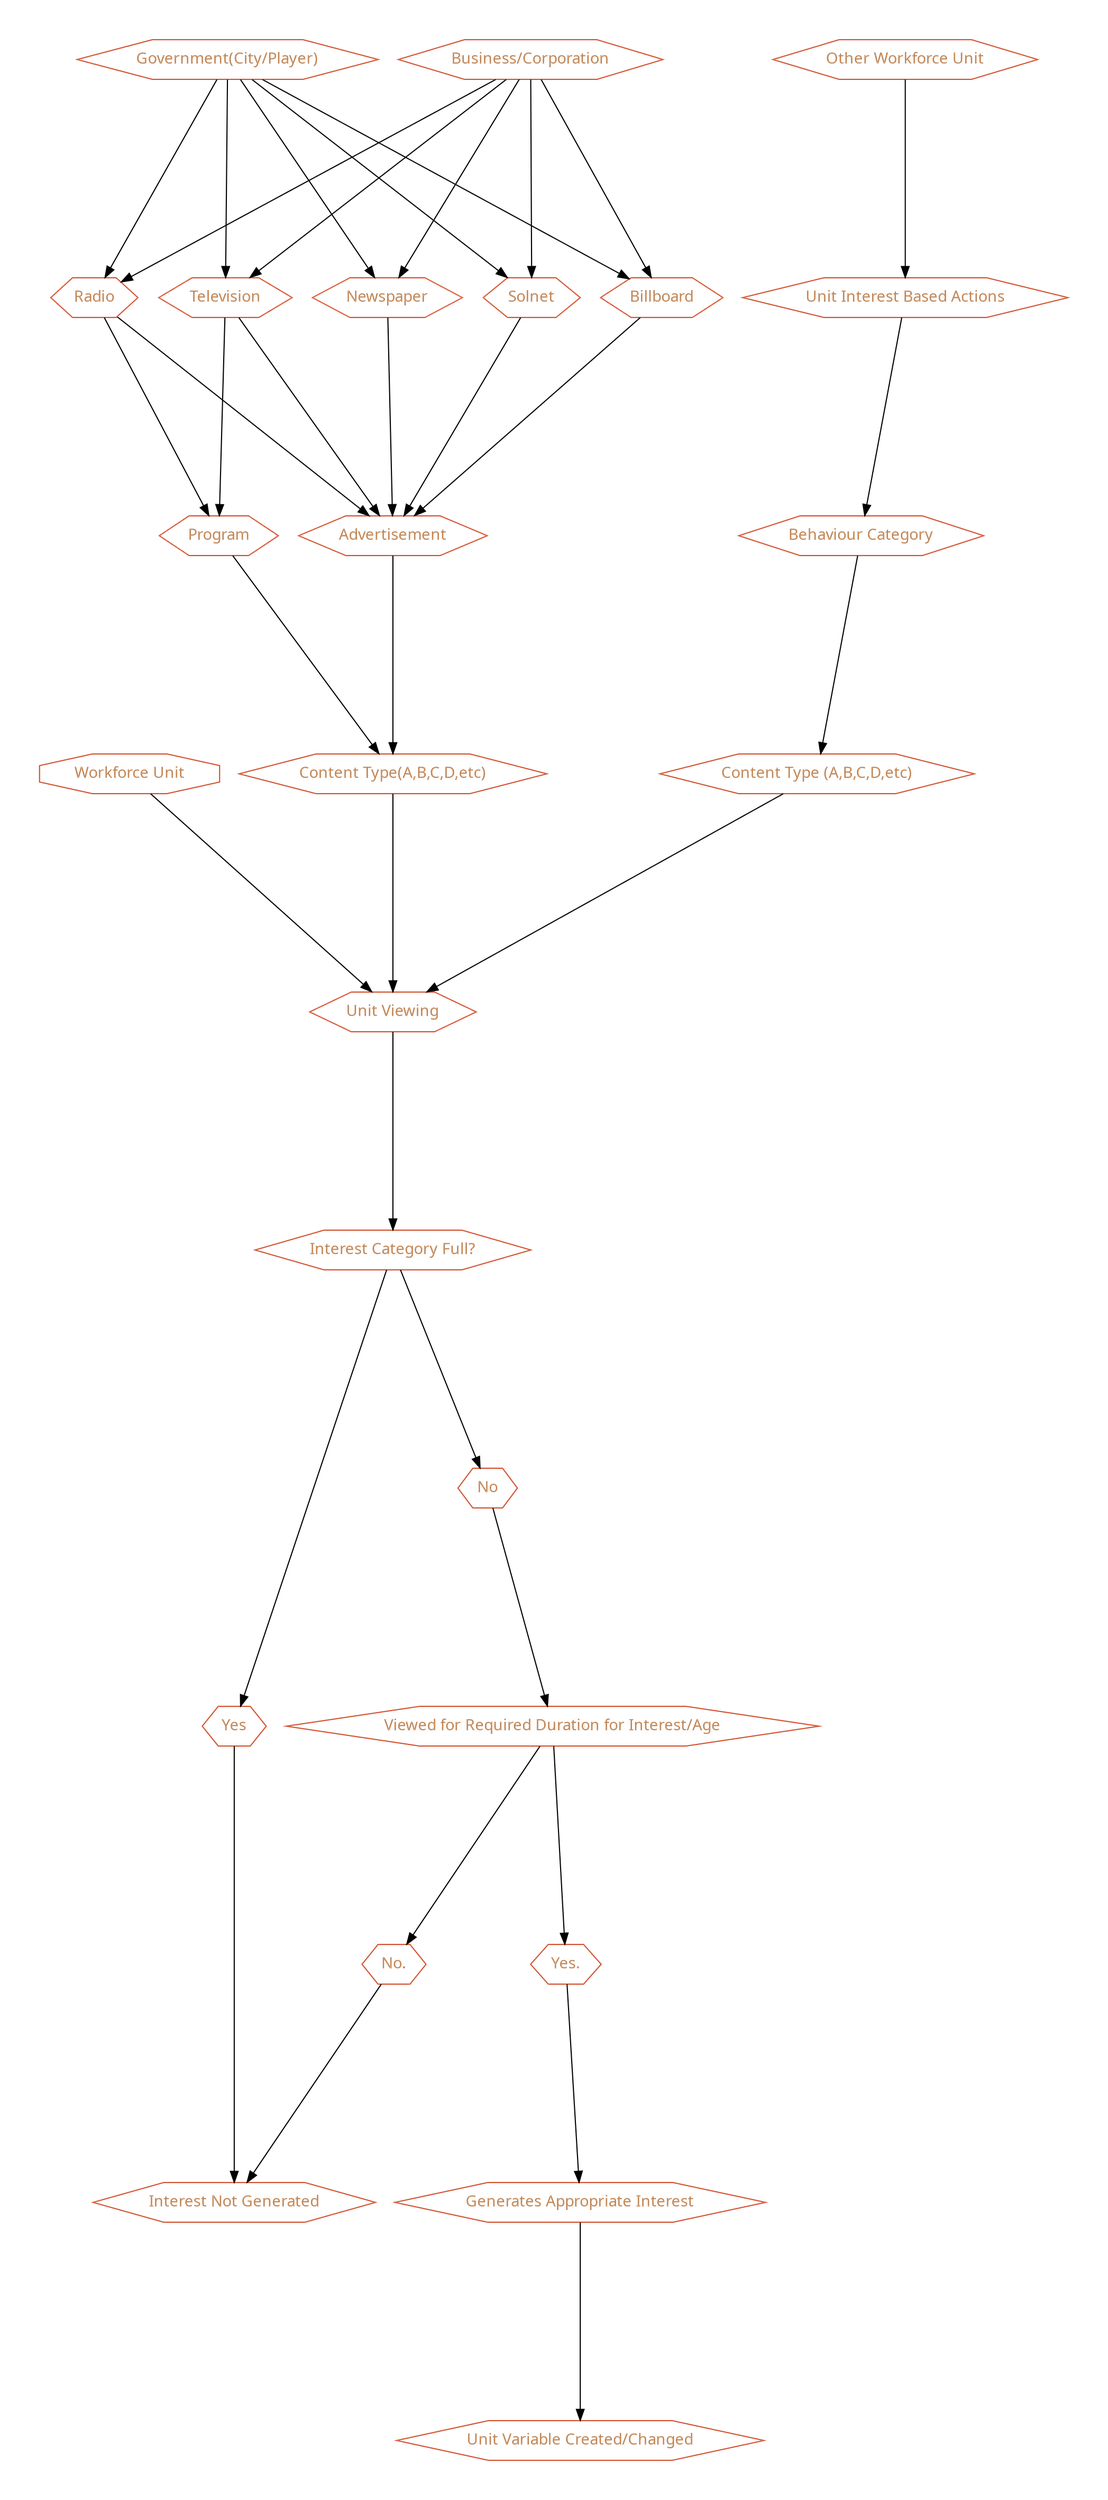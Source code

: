 /*
  This is part of the Avaneya Project Crew Handbook.
  Copyright (C) 2010-2013 Cartesian Theatre <info@cartesiantheatre.com>.
  See the file License for copying conditions.
  
  To manually compile:
      $ sudo aptitude install graphviz
      $ twopi -Tpdf Workforce_Interests.twopi.gv -o Workforce_Interests.pdf
*/

digraph Workforce_Needs
{
    // Graph attributes...
    bgcolor="transparent";
    margin="0";
    ratio="auto";
    ranksep="2.5";
    pad="0.5,0.5";
    compound="true";
    overlap="vpsc";
    root="Zones";

    // Node attributes...
    node[color="#d3502dff"];
    node[fillcolor="gray10"];
    node[fontcolor="#c08453ff"];
    node[fontname="Ubuntu"];
    node[shape="none"]


// Interests

	"Workforce Unit"[shape="octagon"]
	"Television"[shape="hexagon"]
	"Radio"[shape="hexagon"]
	"Billboard"[shape="hexagon"]
	"Newspaper"[shape="hexagon"]
	"Solnet"[shape="hexagon"]
	"Advertisement"[shape="hexagon"]
	"Program"[shape="hexagon"]
	"Business/Corporation"[shape="hexagon"]
	"Government(City/Player)"[shape="hexagon"]
	"Content Type(A,B,C,D,etc)"[shape="hexagon"]
	"Unit Viewing"[shape="hexagon"]
	"Viewed for Required Duration for Interest/Age"[shape="hexagon"]
	"Generates Appropriate Interest"[shape="hexagon"]
	"Other Workforce Unit"[shape="hexagon"]
	"Unit Interest Based Actions"[shape="hexagon"]
	"Behaviour Category"[shape="hexagon"]
	"Content Type (A,B,C,D,etc)"[shape="hexagon"]
	"Interest Category Full?"[shape="hexagon"]
	"Yes"[shape="hexagon"]
	"Yes."[shape="hexagon"]
	"No"[shape="hexagon"]
	"No."[shape="hexagon"]
	"Interest Not Generated"[shape="hexagon"]
	"Unit Variable Created/Changed"[shape="hexagon"]


// Relations
	// Television & Media	

	"Business/Corporation"		-> "Television";
	"Government(City/Player)"	-> "Television";
	"Business/Corporation"		-> "Radio";
	"Government(City/Player)"	-> "Radio";
	"Business/Corporation"		-> "Billboard";
	"Government(City/Player)"	-> "Billboard";
	"Business/Corporation"		-> "Newspaper";
	"Government(City/Player)"	-> "Newspaper";
	"Business/Corporation"		-> "Solnet";
	"Government(City/Player)"	-> "Solnet";	
	
	
	
	
	
	"Television"	-> "Advertisement";
	"Television"	-> "Program";
	"Radio"		-> "Program";
	"Radio"		-> "Advertisement";
	"Solnet"	-> "Advertisement";
	"Billboard"	-> "Advertisement";
	"Newspaper"	-> "Advertisement";


	"Advertisement"	-> "Content Type(A,B,C,D,etc)";
	"Program"	-> "Content Type(A,B,C,D,etc)";

	"Content Type(A,B,C,D,etc)"	-> "Unit Viewing";	
	
	"Workforce Unit"	-> "Unit Viewing";	
	
	"Unit Viewing"		-> "Interest Category Full?";
					"Interest Category Full?" -> "Yes";
					"Interest Category Full?" -> "No";
						"Yes"	-> "Interest Not Generated";
						"No"	-> "Viewed for Required Duration for Interest/Age";
								"Viewed for Required Duration for Interest/Age" -> "Yes.";
								"Viewed for Required Duration for Interest/Age" -> "No.";

									"Yes." 	-> "Generates Appropriate Interest";
									"No."	-> "Interest Not Generated";

	
	"Generates Appropriate Interest" -> "Unit Variable Created/Changed";


	// Behavioural Observations

	"Other Workforce Unit"		-> "Unit Interest Based Actions";
	"Unit Interest Based Actions"	-> "Behaviour Category";
	"Behaviour Category"		-> "Content Type (A,B,C,D,etc)";
	"Content Type (A,B,C,D,etc)"	-> "Unit Viewing";

	
	// Theater 


	// Song/Music


	// 
	













}
